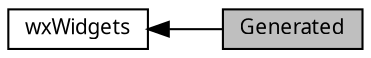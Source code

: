 digraph "Generated"
{
  edge [fontname="Verdana",fontsize="10",labelfontname="Verdana",labelfontsize="10"];
  node [fontname="Verdana",fontsize="10",shape=record];
  rankdir=LR;
  Node0 [label="Generated",height=0.2,width=0.4,color="black", fillcolor="grey75", style="filled", fontcolor="black"];
  Node1 [label="wxWidgets",height=0.2,width=0.4,color="black", fillcolor="white", style="filled",URL="$group__g_regex_tester_view_wx_widgets_classes.html"];
  Node1->Node0 [shape=plaintext, dir="back", style="solid"];
}
